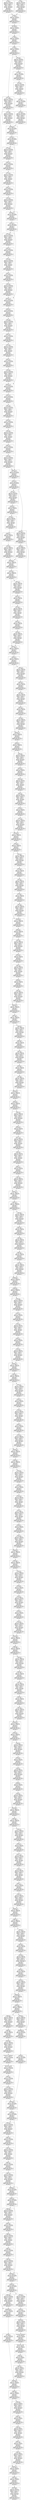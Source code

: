 digraph cnn_tree {
conv0_1 [shape=box, label="conv0_1\n id: 0  type: 0\n input size: 3*512*1024\n output size: 13*256*512\n kernel_h: 3 kernel_w: 3\n stride_h: 2 stride_w: 2\n pad_h: 1 pad_w: 1\n pad_up: 1 pad_down 0\n pad_left: 1 pad_right 0\n report_flag: 0\n bond_type: 1\n data_bit_mode: 1\n aligned_input_data_size: 0\n aligned_output_data_size: 0\n data_delta: 0"];
conv0_1 -> concat0_1;
pool0_1 [shape=box, label="pool0_1\n id: 1  type: 3\n input size: 3*512*1024\n output size: 3*256*512\n kernel_h: 2 kernel_w: 2\n stride_h: 2 stride_w: 2\n pad_h: 0 pad_w: 0\n pad_up: 0 pad_down 0\n pad_left: 0 pad_right 0\n report_flag: 0\n bond_type: 1\n data_bit_mode: 1\n aligned_input_data_size: 0\n aligned_output_data_size: 0\n data_delta: 0"];
pool0_1 -> concat0_1;
concat0_1 [shape=box, label="concat0_1\n id: 2  type: 37\n input size: 16*256*512\n output size: 16*256*512\n report_flag: 0\n bond_type: 1\n data_bit_mode: 2\n aligned_input_data_size: 0\n aligned_output_data_size: 0\n data_delta: 0"];
concat0_1 -> batchnorm0_1;
batchnorm0_1 [shape=box, label="batchnorm0_1\n id: 3  type: 24\n input size: 16*256*512\n output size: 16*256*512\n report_flag: 0\n bond_type: 1\n data_bit_mode: 2\n aligned_input_data_size: 0\n aligned_output_data_size: 0\n data_delta: 0"];
batchnorm0_1 -> scale0_1;
scale0_1 [shape=box, label="scale0_1\n id: 4  type: 25\n input size: 16*256*512\n output size: 16*256*512\n report_flag: 0\n bond_type: 1\n data_bit_mode: 2\n aligned_input_data_size: 0\n aligned_output_data_size: 0\n data_delta: 0"];
scale0_1 -> prelu0_1;
prelu0_1 [shape=box, label="prelu0_1\n id: 5  type: 11\n input size: 16*256*512\n output size: 16*256*512\n report_flag: 0\n bond_type: 1\n data_bit_mode: 2\n aligned_input_data_size: 0\n aligned_output_data_size: 0\n data_delta: 0"];
prelu0_1 -> pool1_0_4;
prelu0_1 -> conv1_0_0;
conv1_0_0 [shape=box, label="conv1_0_0\n id: 6  type: 0\n input size: 16*256*512\n output size: 16*128*256\n kernel_h: 2 kernel_w: 2\n stride_h: 2 stride_w: 2\n pad_h: 0 pad_w: 0\n pad_up: 0 pad_down 0\n pad_left: 0 pad_right 0\n report_flag: 0\n bond_type: 1\n data_bit_mode: 1\n aligned_input_data_size: 0\n aligned_output_data_size: 0\n data_delta: 0"];
conv1_0_0 -> prelu1_0_0;
prelu1_0_0 [shape=box, label="prelu1_0_0\n id: 7  type: 11\n input size: 16*128*256\n output size: 16*128*256\n report_flag: 0\n bond_type: 1\n data_bit_mode: 2\n aligned_input_data_size: 0\n aligned_output_data_size: 0\n data_delta: 0"];
prelu1_0_0 -> conv1_0_1;
conv1_0_1 [shape=box, label="conv1_0_1\n id: 8  type: 0\n input size: 16*128*256\n output size: 16*128*256\n kernel_h: 3 kernel_w: 3\n stride_h: 1 stride_w: 1\n pad_h: 1 pad_w: 1\n pad_up: 1 pad_down 1\n pad_left: 1 pad_right 1\n report_flag: 0\n bond_type: 1\n data_bit_mode: 1\n aligned_input_data_size: 0\n aligned_output_data_size: 0\n data_delta: 0"];
conv1_0_1 -> prelu1_0_1;
prelu1_0_1 [shape=box, label="prelu1_0_1\n id: 9  type: 11\n input size: 16*128*256\n output size: 16*128*256\n report_flag: 0\n bond_type: 1\n data_bit_mode: 2\n aligned_input_data_size: 0\n aligned_output_data_size: 0\n data_delta: 0"];
prelu1_0_1 -> conv1_0_2;
conv1_0_2 [shape=box, label="conv1_0_2\n id: 10  type: 0\n input size: 16*128*256\n output size: 64*128*256\n kernel_h: 1 kernel_w: 1\n stride_h: 1 stride_w: 1\n pad_h: 0 pad_w: 0\n pad_up: 0 pad_down 0\n pad_left: 0 pad_right 0\n report_flag: 0\n bond_type: 1\n data_bit_mode: 1\n aligned_input_data_size: 0\n aligned_output_data_size: 0\n data_delta: 0"];
conv1_0_2 -> eltwise1_0_4;
pool1_0_4 [shape=box, label="pool1_0_4\n id: 11  type: 3\n input size: 16*256*512\n output size: 16*128*256\n kernel_h: 2 kernel_w: 2\n stride_h: 2 stride_w: 2\n pad_h: 0 pad_w: 0\n pad_up: 0 pad_down 0\n pad_left: 0 pad_right 0\n report_flag: 0\n bond_type: 1\n data_bit_mode: 1\n aligned_input_data_size: 0\n aligned_output_data_size: 0\n data_delta: 0"];
pool1_0_4 -> conv1_0_4;
pool1_0_4 -> upsample5_0_4;
conv1_0_4 [shape=box, label="conv1_0_4\n id: 12  type: 0\n input size: 16*128*256\n output size: 64*128*256\n kernel_h: 1 kernel_w: 1\n stride_h: 1 stride_w: 1\n pad_h: 0 pad_w: 0\n pad_up: 0 pad_down 0\n pad_left: 0 pad_right 0\n report_flag: 0\n bond_type: 1\n data_bit_mode: 1\n aligned_input_data_size: 0\n aligned_output_data_size: 0\n data_delta: 0"];
conv1_0_4 -> eltwise1_0_4;
eltwise1_0_4 [shape=box, label="eltwise1_0_4\n id: 13  type: 27\n input size: 64*128*256\n output size: 64*128*256\n report_flag: 0\n bond_type: 1\n data_bit_mode: 1\n aligned_input_data_size: 0\n aligned_output_data_size: 0\n data_delta: 0"];
eltwise1_0_4 -> prelu1_0_4;
prelu1_0_4 [shape=box, label="prelu1_0_4\n id: 14  type: 11\n input size: 64*128*256\n output size: 64*128*256\n report_flag: 0\n bond_type: 1\n data_bit_mode: 2\n aligned_input_data_size: 0\n aligned_output_data_size: 0\n data_delta: 0"];
prelu1_0_4 -> eltwise1_1_4;
prelu1_0_4 -> conv1_1_0;
conv1_1_0 [shape=box, label="conv1_1_0\n id: 15  type: 0\n input size: 64*128*256\n output size: 16*128*256\n kernel_h: 1 kernel_w: 1\n stride_h: 1 stride_w: 1\n pad_h: 0 pad_w: 0\n pad_up: 0 pad_down 0\n pad_left: 0 pad_right 0\n report_flag: 0\n bond_type: 1\n data_bit_mode: 1\n aligned_input_data_size: 0\n aligned_output_data_size: 0\n data_delta: 0"];
conv1_1_0 -> prelu1_1_0;
prelu1_1_0 [shape=box, label="prelu1_1_0\n id: 16  type: 11\n input size: 16*128*256\n output size: 16*128*256\n report_flag: 0\n bond_type: 1\n data_bit_mode: 2\n aligned_input_data_size: 0\n aligned_output_data_size: 0\n data_delta: 0"];
prelu1_1_0 -> conv1_1_1;
conv1_1_1 [shape=box, label="conv1_1_1\n id: 17  type: 0\n input size: 16*128*256\n output size: 16*128*256\n kernel_h: 3 kernel_w: 3\n stride_h: 1 stride_w: 1\n pad_h: 1 pad_w: 1\n pad_up: 1 pad_down 1\n pad_left: 1 pad_right 1\n report_flag: 0\n bond_type: 1\n data_bit_mode: 1\n aligned_input_data_size: 0\n aligned_output_data_size: 0\n data_delta: 0"];
conv1_1_1 -> prelu1_1_1;
prelu1_1_1 [shape=box, label="prelu1_1_1\n id: 18  type: 11\n input size: 16*128*256\n output size: 16*128*256\n report_flag: 0\n bond_type: 1\n data_bit_mode: 2\n aligned_input_data_size: 0\n aligned_output_data_size: 0\n data_delta: 0"];
prelu1_1_1 -> conv1_1_2;
conv1_1_2 [shape=box, label="conv1_1_2\n id: 19  type: 0\n input size: 16*128*256\n output size: 64*128*256\n kernel_h: 1 kernel_w: 1\n stride_h: 1 stride_w: 1\n pad_h: 0 pad_w: 0\n pad_up: 0 pad_down 0\n pad_left: 0 pad_right 0\n report_flag: 0\n bond_type: 1\n data_bit_mode: 1\n aligned_input_data_size: 0\n aligned_output_data_size: 0\n data_delta: 0"];
conv1_1_2 -> eltwise1_1_4;
eltwise1_1_4 [shape=box, label="eltwise1_1_4\n id: 20  type: 27\n input size: 64*128*256\n output size: 64*128*256\n report_flag: 0\n bond_type: 1\n data_bit_mode: 1\n aligned_input_data_size: 0\n aligned_output_data_size: 0\n data_delta: 0"];
eltwise1_1_4 -> prelu1_1_4;
prelu1_1_4 [shape=box, label="prelu1_1_4\n id: 21  type: 11\n input size: 64*128*256\n output size: 64*128*256\n report_flag: 0\n bond_type: 1\n data_bit_mode: 2\n aligned_input_data_size: 0\n aligned_output_data_size: 0\n data_delta: 0"];
prelu1_1_4 -> eltwise1_2_4;
prelu1_1_4 -> conv1_2_0;
conv1_2_0 [shape=box, label="conv1_2_0\n id: 22  type: 0\n input size: 64*128*256\n output size: 16*128*256\n kernel_h: 1 kernel_w: 1\n stride_h: 1 stride_w: 1\n pad_h: 0 pad_w: 0\n pad_up: 0 pad_down 0\n pad_left: 0 pad_right 0\n report_flag: 0\n bond_type: 1\n data_bit_mode: 1\n aligned_input_data_size: 0\n aligned_output_data_size: 0\n data_delta: 0"];
conv1_2_0 -> prelu1_2_0;
prelu1_2_0 [shape=box, label="prelu1_2_0\n id: 23  type: 11\n input size: 16*128*256\n output size: 16*128*256\n report_flag: 0\n bond_type: 1\n data_bit_mode: 2\n aligned_input_data_size: 0\n aligned_output_data_size: 0\n data_delta: 0"];
prelu1_2_0 -> conv1_2_1;
conv1_2_1 [shape=box, label="conv1_2_1\n id: 24  type: 0\n input size: 16*128*256\n output size: 16*128*256\n kernel_h: 3 kernel_w: 3\n stride_h: 1 stride_w: 1\n pad_h: 1 pad_w: 1\n pad_up: 1 pad_down 1\n pad_left: 1 pad_right 1\n report_flag: 0\n bond_type: 1\n data_bit_mode: 1\n aligned_input_data_size: 0\n aligned_output_data_size: 0\n data_delta: 0"];
conv1_2_1 -> prelu1_2_1;
prelu1_2_1 [shape=box, label="prelu1_2_1\n id: 25  type: 11\n input size: 16*128*256\n output size: 16*128*256\n report_flag: 0\n bond_type: 1\n data_bit_mode: 2\n aligned_input_data_size: 0\n aligned_output_data_size: 0\n data_delta: 0"];
prelu1_2_1 -> conv1_2_2;
conv1_2_2 [shape=box, label="conv1_2_2\n id: 26  type: 0\n input size: 16*128*256\n output size: 64*128*256\n kernel_h: 1 kernel_w: 1\n stride_h: 1 stride_w: 1\n pad_h: 0 pad_w: 0\n pad_up: 0 pad_down 0\n pad_left: 0 pad_right 0\n report_flag: 0\n bond_type: 1\n data_bit_mode: 1\n aligned_input_data_size: 0\n aligned_output_data_size: 0\n data_delta: 0"];
conv1_2_2 -> eltwise1_2_4;
eltwise1_2_4 [shape=box, label="eltwise1_2_4\n id: 27  type: 27\n input size: 64*128*256\n output size: 64*128*256\n report_flag: 0\n bond_type: 1\n data_bit_mode: 1\n aligned_input_data_size: 0\n aligned_output_data_size: 0\n data_delta: 0"];
eltwise1_2_4 -> prelu1_2_4;
prelu1_2_4 [shape=box, label="prelu1_2_4\n id: 28  type: 11\n input size: 64*128*256\n output size: 64*128*256\n report_flag: 0\n bond_type: 1\n data_bit_mode: 2\n aligned_input_data_size: 0\n aligned_output_data_size: 0\n data_delta: 0"];
prelu1_2_4 -> eltwise1_3_4;
prelu1_2_4 -> conv1_3_0;
conv1_3_0 [shape=box, label="conv1_3_0\n id: 29  type: 0\n input size: 64*128*256\n output size: 16*128*256\n kernel_h: 1 kernel_w: 1\n stride_h: 1 stride_w: 1\n pad_h: 0 pad_w: 0\n pad_up: 0 pad_down 0\n pad_left: 0 pad_right 0\n report_flag: 0\n bond_type: 1\n data_bit_mode: 1\n aligned_input_data_size: 0\n aligned_output_data_size: 0\n data_delta: 0"];
conv1_3_0 -> prelu1_3_0;
prelu1_3_0 [shape=box, label="prelu1_3_0\n id: 30  type: 11\n input size: 16*128*256\n output size: 16*128*256\n report_flag: 0\n bond_type: 1\n data_bit_mode: 2\n aligned_input_data_size: 0\n aligned_output_data_size: 0\n data_delta: 0"];
prelu1_3_0 -> conv1_3_1;
conv1_3_1 [shape=box, label="conv1_3_1\n id: 31  type: 0\n input size: 16*128*256\n output size: 16*128*256\n kernel_h: 3 kernel_w: 3\n stride_h: 1 stride_w: 1\n pad_h: 1 pad_w: 1\n pad_up: 1 pad_down 1\n pad_left: 1 pad_right 1\n report_flag: 0\n bond_type: 1\n data_bit_mode: 1\n aligned_input_data_size: 0\n aligned_output_data_size: 0\n data_delta: 0"];
conv1_3_1 -> prelu1_3_1;
prelu1_3_1 [shape=box, label="prelu1_3_1\n id: 32  type: 11\n input size: 16*128*256\n output size: 16*128*256\n report_flag: 0\n bond_type: 1\n data_bit_mode: 2\n aligned_input_data_size: 0\n aligned_output_data_size: 0\n data_delta: 0"];
prelu1_3_1 -> conv1_3_2;
conv1_3_2 [shape=box, label="conv1_3_2\n id: 33  type: 0\n input size: 16*128*256\n output size: 64*128*256\n kernel_h: 1 kernel_w: 1\n stride_h: 1 stride_w: 1\n pad_h: 0 pad_w: 0\n pad_up: 0 pad_down 0\n pad_left: 0 pad_right 0\n report_flag: 0\n bond_type: 1\n data_bit_mode: 1\n aligned_input_data_size: 0\n aligned_output_data_size: 0\n data_delta: 0"];
conv1_3_2 -> eltwise1_3_4;
eltwise1_3_4 [shape=box, label="eltwise1_3_4\n id: 34  type: 27\n input size: 64*128*256\n output size: 64*128*256\n report_flag: 0\n bond_type: 1\n data_bit_mode: 1\n aligned_input_data_size: 0\n aligned_output_data_size: 0\n data_delta: 0"];
eltwise1_3_4 -> prelu1_3_4;
prelu1_3_4 [shape=box, label="prelu1_3_4\n id: 35  type: 11\n input size: 64*128*256\n output size: 64*128*256\n report_flag: 0\n bond_type: 1\n data_bit_mode: 2\n aligned_input_data_size: 0\n aligned_output_data_size: 0\n data_delta: 0"];
prelu1_3_4 -> eltwise1_4_4;
prelu1_3_4 -> conv1_4_0;
conv1_4_0 [shape=box, label="conv1_4_0\n id: 36  type: 0\n input size: 64*128*256\n output size: 16*128*256\n kernel_h: 1 kernel_w: 1\n stride_h: 1 stride_w: 1\n pad_h: 0 pad_w: 0\n pad_up: 0 pad_down 0\n pad_left: 0 pad_right 0\n report_flag: 0\n bond_type: 1\n data_bit_mode: 1\n aligned_input_data_size: 0\n aligned_output_data_size: 0\n data_delta: 0"];
conv1_4_0 -> prelu1_4_0;
prelu1_4_0 [shape=box, label="prelu1_4_0\n id: 37  type: 11\n input size: 16*128*256\n output size: 16*128*256\n report_flag: 0\n bond_type: 1\n data_bit_mode: 2\n aligned_input_data_size: 0\n aligned_output_data_size: 0\n data_delta: 0"];
prelu1_4_0 -> conv1_4_1;
conv1_4_1 [shape=box, label="conv1_4_1\n id: 38  type: 0\n input size: 16*128*256\n output size: 16*128*256\n kernel_h: 3 kernel_w: 3\n stride_h: 1 stride_w: 1\n pad_h: 1 pad_w: 1\n pad_up: 1 pad_down 1\n pad_left: 1 pad_right 1\n report_flag: 0\n bond_type: 1\n data_bit_mode: 1\n aligned_input_data_size: 0\n aligned_output_data_size: 0\n data_delta: 0"];
conv1_4_1 -> prelu1_4_1;
prelu1_4_1 [shape=box, label="prelu1_4_1\n id: 39  type: 11\n input size: 16*128*256\n output size: 16*128*256\n report_flag: 0\n bond_type: 1\n data_bit_mode: 2\n aligned_input_data_size: 0\n aligned_output_data_size: 0\n data_delta: 0"];
prelu1_4_1 -> conv1_4_2;
conv1_4_2 [shape=box, label="conv1_4_2\n id: 40  type: 0\n input size: 16*128*256\n output size: 64*128*256\n kernel_h: 1 kernel_w: 1\n stride_h: 1 stride_w: 1\n pad_h: 0 pad_w: 0\n pad_up: 0 pad_down 0\n pad_left: 0 pad_right 0\n report_flag: 0\n bond_type: 1\n data_bit_mode: 1\n aligned_input_data_size: 0\n aligned_output_data_size: 0\n data_delta: 0"];
conv1_4_2 -> eltwise1_4_4;
eltwise1_4_4 [shape=box, label="eltwise1_4_4\n id: 41  type: 27\n input size: 64*128*256\n output size: 64*128*256\n report_flag: 0\n bond_type: 1\n data_bit_mode: 1\n aligned_input_data_size: 0\n aligned_output_data_size: 0\n data_delta: 0"];
eltwise1_4_4 -> prelu1_4_4;
prelu1_4_4 [shape=box, label="prelu1_4_4\n id: 42  type: 11\n input size: 64*128*256\n output size: 64*128*256\n report_flag: 0\n bond_type: 1\n data_bit_mode: 2\n aligned_input_data_size: 0\n aligned_output_data_size: 0\n data_delta: 0"];
prelu1_4_4 -> pool2_0_4;
prelu1_4_4 -> conv2_0_0;
conv2_0_0 [shape=box, label="conv2_0_0\n id: 43  type: 0\n input size: 64*128*256\n output size: 32*64*128\n kernel_h: 2 kernel_w: 2\n stride_h: 2 stride_w: 2\n pad_h: 0 pad_w: 0\n pad_up: 0 pad_down 0\n pad_left: 0 pad_right 0\n report_flag: 0\n bond_type: 1\n data_bit_mode: 1\n aligned_input_data_size: 0\n aligned_output_data_size: 0\n data_delta: 0"];
conv2_0_0 -> prelu2_0_0;
prelu2_0_0 [shape=box, label="prelu2_0_0\n id: 44  type: 11\n input size: 32*64*128\n output size: 32*64*128\n report_flag: 0\n bond_type: 1\n data_bit_mode: 2\n aligned_input_data_size: 0\n aligned_output_data_size: 0\n data_delta: 0"];
prelu2_0_0 -> conv2_0_1;
conv2_0_1 [shape=box, label="conv2_0_1\n id: 45  type: 0\n input size: 32*64*128\n output size: 32*64*128\n kernel_h: 3 kernel_w: 3\n stride_h: 1 stride_w: 1\n pad_h: 1 pad_w: 1\n pad_up: 1 pad_down 1\n pad_left: 1 pad_right 1\n report_flag: 0\n bond_type: 1\n data_bit_mode: 1\n aligned_input_data_size: 0\n aligned_output_data_size: 0\n data_delta: 0"];
conv2_0_1 -> prelu2_0_1;
prelu2_0_1 [shape=box, label="prelu2_0_1\n id: 46  type: 11\n input size: 32*64*128\n output size: 32*64*128\n report_flag: 0\n bond_type: 1\n data_bit_mode: 2\n aligned_input_data_size: 0\n aligned_output_data_size: 0\n data_delta: 0"];
prelu2_0_1 -> conv2_0_2;
conv2_0_2 [shape=box, label="conv2_0_2\n id: 47  type: 0\n input size: 32*64*128\n output size: 128*64*128\n kernel_h: 1 kernel_w: 1\n stride_h: 1 stride_w: 1\n pad_h: 0 pad_w: 0\n pad_up: 0 pad_down 0\n pad_left: 0 pad_right 0\n report_flag: 0\n bond_type: 1\n data_bit_mode: 1\n aligned_input_data_size: 0\n aligned_output_data_size: 0\n data_delta: 0"];
conv2_0_2 -> eltwise2_0_4;
pool2_0_4 [shape=box, label="pool2_0_4\n id: 48  type: 3\n input size: 64*128*256\n output size: 64*64*128\n kernel_h: 2 kernel_w: 2\n stride_h: 2 stride_w: 2\n pad_h: 0 pad_w: 0\n pad_up: 0 pad_down 0\n pad_left: 0 pad_right 0\n report_flag: 0\n bond_type: 1\n data_bit_mode: 1\n aligned_input_data_size: 0\n aligned_output_data_size: 0\n data_delta: 0"];
pool2_0_4 -> conv2_0_4;
pool2_0_4 -> upsample4_0_4;
conv2_0_4 [shape=box, label="conv2_0_4\n id: 49  type: 0\n input size: 64*64*128\n output size: 128*64*128\n kernel_h: 1 kernel_w: 1\n stride_h: 1 stride_w: 1\n pad_h: 0 pad_w: 0\n pad_up: 0 pad_down 0\n pad_left: 0 pad_right 0\n report_flag: 0\n bond_type: 1\n data_bit_mode: 1\n aligned_input_data_size: 0\n aligned_output_data_size: 0\n data_delta: 0"];
conv2_0_4 -> eltwise2_0_4;
eltwise2_0_4 [shape=box, label="eltwise2_0_4\n id: 50  type: 27\n input size: 128*64*128\n output size: 128*64*128\n report_flag: 0\n bond_type: 1\n data_bit_mode: 1\n aligned_input_data_size: 0\n aligned_output_data_size: 0\n data_delta: 0"];
eltwise2_0_4 -> prelu2_0_4;
prelu2_0_4 [shape=box, label="prelu2_0_4\n id: 51  type: 11\n input size: 128*64*128\n output size: 128*64*128\n report_flag: 0\n bond_type: 1\n data_bit_mode: 2\n aligned_input_data_size: 0\n aligned_output_data_size: 0\n data_delta: 0"];
prelu2_0_4 -> eltwise2_1_4;
prelu2_0_4 -> conv2_1_0;
conv2_1_0 [shape=box, label="conv2_1_0\n id: 52  type: 0\n input size: 128*64*128\n output size: 32*64*128\n kernel_h: 1 kernel_w: 1\n stride_h: 1 stride_w: 1\n pad_h: 0 pad_w: 0\n pad_up: 0 pad_down 0\n pad_left: 0 pad_right 0\n report_flag: 0\n bond_type: 1\n data_bit_mode: 1\n aligned_input_data_size: 0\n aligned_output_data_size: 0\n data_delta: 0"];
conv2_1_0 -> prelu2_1_0;
prelu2_1_0 [shape=box, label="prelu2_1_0\n id: 53  type: 11\n input size: 32*64*128\n output size: 32*64*128\n report_flag: 0\n bond_type: 1\n data_bit_mode: 2\n aligned_input_data_size: 0\n aligned_output_data_size: 0\n data_delta: 0"];
prelu2_1_0 -> conv2_1_1;
conv2_1_1 [shape=box, label="conv2_1_1\n id: 54  type: 0\n input size: 32*64*128\n output size: 32*64*128\n kernel_h: 3 kernel_w: 3\n stride_h: 1 stride_w: 1\n pad_h: 1 pad_w: 1\n pad_up: 1 pad_down 1\n pad_left: 1 pad_right 1\n report_flag: 0\n bond_type: 1\n data_bit_mode: 1\n aligned_input_data_size: 0\n aligned_output_data_size: 0\n data_delta: 0"];
conv2_1_1 -> prelu2_1_1;
prelu2_1_1 [shape=box, label="prelu2_1_1\n id: 55  type: 11\n input size: 32*64*128\n output size: 32*64*128\n report_flag: 0\n bond_type: 1\n data_bit_mode: 2\n aligned_input_data_size: 0\n aligned_output_data_size: 0\n data_delta: 0"];
prelu2_1_1 -> conv2_1_2;
conv2_1_2 [shape=box, label="conv2_1_2\n id: 56  type: 0\n input size: 32*64*128\n output size: 128*64*128\n kernel_h: 1 kernel_w: 1\n stride_h: 1 stride_w: 1\n pad_h: 0 pad_w: 0\n pad_up: 0 pad_down 0\n pad_left: 0 pad_right 0\n report_flag: 0\n bond_type: 1\n data_bit_mode: 1\n aligned_input_data_size: 0\n aligned_output_data_size: 0\n data_delta: 0"];
conv2_1_2 -> eltwise2_1_4;
eltwise2_1_4 [shape=box, label="eltwise2_1_4\n id: 57  type: 27\n input size: 128*64*128\n output size: 128*64*128\n report_flag: 0\n bond_type: 1\n data_bit_mode: 1\n aligned_input_data_size: 0\n aligned_output_data_size: 0\n data_delta: 0"];
eltwise2_1_4 -> prelu2_1_4;
prelu2_1_4 [shape=box, label="prelu2_1_4\n id: 58  type: 11\n input size: 128*64*128\n output size: 128*64*128\n report_flag: 0\n bond_type: 1\n data_bit_mode: 2\n aligned_input_data_size: 0\n aligned_output_data_size: 0\n data_delta: 0"];
prelu2_1_4 -> eltwise2_2_4;
prelu2_1_4 -> conv2_2_0;
conv2_2_0 [shape=box, label="conv2_2_0\n id: 59  type: 0\n input size: 128*64*128\n output size: 32*64*128\n kernel_h: 1 kernel_w: 1\n stride_h: 1 stride_w: 1\n pad_h: 0 pad_w: 0\n pad_up: 0 pad_down 0\n pad_left: 0 pad_right 0\n report_flag: 0\n bond_type: 1\n data_bit_mode: 1\n aligned_input_data_size: 0\n aligned_output_data_size: 0\n data_delta: 0"];
conv2_2_0 -> prelu2_2_0;
prelu2_2_0 [shape=box, label="prelu2_2_0\n id: 60  type: 11\n input size: 32*64*128\n output size: 32*64*128\n report_flag: 0\n bond_type: 1\n data_bit_mode: 2\n aligned_input_data_size: 0\n aligned_output_data_size: 0\n data_delta: 0"];
prelu2_2_0 -> conv2_2_1;
conv2_2_1 [shape=box, label="conv2_2_1\n id: 61  type: 0\n input size: 32*64*128\n output size: 32*64*128\n kernel_h: 3 kernel_w: 3\n stride_h: 1 stride_w: 1\n pad_h: 2 pad_w: 2\n pad_up: 2 pad_down 2\n pad_left: 2 pad_right 2\n report_flag: 0\n bond_type: 1\n data_bit_mode: 1\n aligned_input_data_size: 0\n aligned_output_data_size: 0\n data_delta: 0"];
conv2_2_1 -> prelu2_2_1;
prelu2_2_1 [shape=box, label="prelu2_2_1\n id: 62  type: 11\n input size: 32*64*128\n output size: 32*64*128\n report_flag: 0\n bond_type: 1\n data_bit_mode: 2\n aligned_input_data_size: 0\n aligned_output_data_size: 0\n data_delta: 0"];
prelu2_2_1 -> conv2_2_2;
conv2_2_2 [shape=box, label="conv2_2_2\n id: 63  type: 0\n input size: 32*64*128\n output size: 128*64*128\n kernel_h: 1 kernel_w: 1\n stride_h: 1 stride_w: 1\n pad_h: 0 pad_w: 0\n pad_up: 0 pad_down 0\n pad_left: 0 pad_right 0\n report_flag: 0\n bond_type: 1\n data_bit_mode: 1\n aligned_input_data_size: 0\n aligned_output_data_size: 0\n data_delta: 0"];
conv2_2_2 -> eltwise2_2_4;
eltwise2_2_4 [shape=box, label="eltwise2_2_4\n id: 64  type: 27\n input size: 128*64*128\n output size: 128*64*128\n report_flag: 0\n bond_type: 1\n data_bit_mode: 1\n aligned_input_data_size: 0\n aligned_output_data_size: 0\n data_delta: 0"];
eltwise2_2_4 -> prelu2_2_4;
prelu2_2_4 [shape=box, label="prelu2_2_4\n id: 65  type: 11\n input size: 128*64*128\n output size: 128*64*128\n report_flag: 0\n bond_type: 1\n data_bit_mode: 2\n aligned_input_data_size: 0\n aligned_output_data_size: 0\n data_delta: 0"];
prelu2_2_4 -> eltwise2_3_4;
prelu2_2_4 -> conv2_3_0;
conv2_3_0 [shape=box, label="conv2_3_0\n id: 66  type: 0\n input size: 128*64*128\n output size: 32*64*128\n kernel_h: 1 kernel_w: 1\n stride_h: 1 stride_w: 1\n pad_h: 0 pad_w: 0\n pad_up: 0 pad_down 0\n pad_left: 0 pad_right 0\n report_flag: 0\n bond_type: 1\n data_bit_mode: 1\n aligned_input_data_size: 0\n aligned_output_data_size: 0\n data_delta: 0"];
conv2_3_0 -> prelu2_3_0;
prelu2_3_0 [shape=box, label="prelu2_3_0\n id: 67  type: 11\n input size: 32*64*128\n output size: 32*64*128\n report_flag: 0\n bond_type: 1\n data_bit_mode: 2\n aligned_input_data_size: 0\n aligned_output_data_size: 0\n data_delta: 0"];
prelu2_3_0 -> conv2_3_1_a;
conv2_3_1_a [shape=box, label="conv2_3_1_a\n id: 68  type: 0\n input size: 32*64*128\n output size: 32*62*130\n kernel_h: 5 kernel_w: 1\n stride_h: 1 stride_w: 1\n pad_h: 1 pad_w: 1\n pad_up: 1 pad_down 1\n pad_left: 1 pad_right 1\n report_flag: 0\n bond_type: 1\n data_bit_mode: 1\n aligned_input_data_size: 0\n aligned_output_data_size: 0\n data_delta: 0"];
conv2_3_1_a -> conv2_3_1;
conv2_3_1 [shape=box, label="conv2_3_1\n id: 69  type: 0\n input size: 32*62*130\n output size: 32*64*128\n kernel_h: 1 kernel_w: 5\n stride_h: 1 stride_w: 1\n pad_h: 1 pad_w: 1\n pad_up: 1 pad_down 1\n pad_left: 1 pad_right 1\n report_flag: 0\n bond_type: 1\n data_bit_mode: 1\n aligned_input_data_size: 0\n aligned_output_data_size: 0\n data_delta: 0"];
conv2_3_1 -> prelu2_3_1;
prelu2_3_1 [shape=box, label="prelu2_3_1\n id: 70  type: 11\n input size: 32*64*128\n output size: 32*64*128\n report_flag: 0\n bond_type: 1\n data_bit_mode: 2\n aligned_input_data_size: 0\n aligned_output_data_size: 0\n data_delta: 0"];
prelu2_3_1 -> conv2_3_2;
conv2_3_2 [shape=box, label="conv2_3_2\n id: 71  type: 0\n input size: 32*64*128\n output size: 128*64*128\n kernel_h: 1 kernel_w: 1\n stride_h: 1 stride_w: 1\n pad_h: 0 pad_w: 0\n pad_up: 0 pad_down 0\n pad_left: 0 pad_right 0\n report_flag: 0\n bond_type: 1\n data_bit_mode: 1\n aligned_input_data_size: 0\n aligned_output_data_size: 0\n data_delta: 0"];
conv2_3_2 -> eltwise2_3_4;
eltwise2_3_4 [shape=box, label="eltwise2_3_4\n id: 72  type: 27\n input size: 128*64*128\n output size: 128*64*128\n report_flag: 0\n bond_type: 1\n data_bit_mode: 1\n aligned_input_data_size: 0\n aligned_output_data_size: 0\n data_delta: 0"];
eltwise2_3_4 -> prelu2_3_4;
prelu2_3_4 [shape=box, label="prelu2_3_4\n id: 73  type: 11\n input size: 128*64*128\n output size: 128*64*128\n report_flag: 0\n bond_type: 1\n data_bit_mode: 2\n aligned_input_data_size: 0\n aligned_output_data_size: 0\n data_delta: 0"];
prelu2_3_4 -> eltwise2_4_4;
prelu2_3_4 -> conv2_4_0;
conv2_4_0 [shape=box, label="conv2_4_0\n id: 74  type: 0\n input size: 128*64*128\n output size: 32*64*128\n kernel_h: 1 kernel_w: 1\n stride_h: 1 stride_w: 1\n pad_h: 0 pad_w: 0\n pad_up: 0 pad_down 0\n pad_left: 0 pad_right 0\n report_flag: 0\n bond_type: 1\n data_bit_mode: 1\n aligned_input_data_size: 0\n aligned_output_data_size: 0\n data_delta: 0"];
conv2_4_0 -> prelu2_4_0;
prelu2_4_0 [shape=box, label="prelu2_4_0\n id: 75  type: 11\n input size: 32*64*128\n output size: 32*64*128\n report_flag: 0\n bond_type: 1\n data_bit_mode: 2\n aligned_input_data_size: 0\n aligned_output_data_size: 0\n data_delta: 0"];
prelu2_4_0 -> conv2_4_1;
conv2_4_1 [shape=box, label="conv2_4_1\n id: 76  type: 0\n input size: 32*64*128\n output size: 32*64*128\n kernel_h: 3 kernel_w: 3\n stride_h: 1 stride_w: 1\n pad_h: 4 pad_w: 4\n pad_up: 4 pad_down 4\n pad_left: 4 pad_right 4\n report_flag: 0\n bond_type: 1\n data_bit_mode: 1\n aligned_input_data_size: 0\n aligned_output_data_size: 0\n data_delta: 0"];
conv2_4_1 -> prelu2_4_1;
prelu2_4_1 [shape=box, label="prelu2_4_1\n id: 77  type: 11\n input size: 32*64*128\n output size: 32*64*128\n report_flag: 0\n bond_type: 1\n data_bit_mode: 2\n aligned_input_data_size: 0\n aligned_output_data_size: 0\n data_delta: 0"];
prelu2_4_1 -> conv2_4_2;
conv2_4_2 [shape=box, label="conv2_4_2\n id: 78  type: 0\n input size: 32*64*128\n output size: 128*64*128\n kernel_h: 1 kernel_w: 1\n stride_h: 1 stride_w: 1\n pad_h: 0 pad_w: 0\n pad_up: 0 pad_down 0\n pad_left: 0 pad_right 0\n report_flag: 0\n bond_type: 1\n data_bit_mode: 1\n aligned_input_data_size: 0\n aligned_output_data_size: 0\n data_delta: 0"];
conv2_4_2 -> eltwise2_4_4;
eltwise2_4_4 [shape=box, label="eltwise2_4_4\n id: 79  type: 27\n input size: 128*64*128\n output size: 128*64*128\n report_flag: 0\n bond_type: 1\n data_bit_mode: 1\n aligned_input_data_size: 0\n aligned_output_data_size: 0\n data_delta: 0"];
eltwise2_4_4 -> prelu2_4_4;
prelu2_4_4 [shape=box, label="prelu2_4_4\n id: 80  type: 11\n input size: 128*64*128\n output size: 128*64*128\n report_flag: 0\n bond_type: 1\n data_bit_mode: 2\n aligned_input_data_size: 0\n aligned_output_data_size: 0\n data_delta: 0"];
prelu2_4_4 -> eltwise2_5_4;
prelu2_4_4 -> conv2_5_0;
conv2_5_0 [shape=box, label="conv2_5_0\n id: 81  type: 0\n input size: 128*64*128\n output size: 32*64*128\n kernel_h: 1 kernel_w: 1\n stride_h: 1 stride_w: 1\n pad_h: 0 pad_w: 0\n pad_up: 0 pad_down 0\n pad_left: 0 pad_right 0\n report_flag: 0\n bond_type: 1\n data_bit_mode: 1\n aligned_input_data_size: 0\n aligned_output_data_size: 0\n data_delta: 0"];
conv2_5_0 -> prelu2_5_0;
prelu2_5_0 [shape=box, label="prelu2_5_0\n id: 82  type: 11\n input size: 32*64*128\n output size: 32*64*128\n report_flag: 0\n bond_type: 1\n data_bit_mode: 2\n aligned_input_data_size: 0\n aligned_output_data_size: 0\n data_delta: 0"];
prelu2_5_0 -> conv2_5_1;
conv2_5_1 [shape=box, label="conv2_5_1\n id: 83  type: 0\n input size: 32*64*128\n output size: 32*64*128\n kernel_h: 3 kernel_w: 3\n stride_h: 1 stride_w: 1\n pad_h: 1 pad_w: 1\n pad_up: 1 pad_down 1\n pad_left: 1 pad_right 1\n report_flag: 0\n bond_type: 1\n data_bit_mode: 1\n aligned_input_data_size: 0\n aligned_output_data_size: 0\n data_delta: 0"];
conv2_5_1 -> prelu2_5_1;
prelu2_5_1 [shape=box, label="prelu2_5_1\n id: 84  type: 11\n input size: 32*64*128\n output size: 32*64*128\n report_flag: 0\n bond_type: 1\n data_bit_mode: 2\n aligned_input_data_size: 0\n aligned_output_data_size: 0\n data_delta: 0"];
prelu2_5_1 -> conv2_5_2;
conv2_5_2 [shape=box, label="conv2_5_2\n id: 85  type: 0\n input size: 32*64*128\n output size: 128*64*128\n kernel_h: 1 kernel_w: 1\n stride_h: 1 stride_w: 1\n pad_h: 0 pad_w: 0\n pad_up: 0 pad_down 0\n pad_left: 0 pad_right 0\n report_flag: 0\n bond_type: 1\n data_bit_mode: 1\n aligned_input_data_size: 0\n aligned_output_data_size: 0\n data_delta: 0"];
conv2_5_2 -> eltwise2_5_4;
eltwise2_5_4 [shape=box, label="eltwise2_5_4\n id: 86  type: 27\n input size: 128*64*128\n output size: 128*64*128\n report_flag: 0\n bond_type: 1\n data_bit_mode: 1\n aligned_input_data_size: 0\n aligned_output_data_size: 0\n data_delta: 0"];
eltwise2_5_4 -> prelu2_5_4;
prelu2_5_4 [shape=box, label="prelu2_5_4\n id: 87  type: 11\n input size: 128*64*128\n output size: 128*64*128\n report_flag: 0\n bond_type: 1\n data_bit_mode: 2\n aligned_input_data_size: 0\n aligned_output_data_size: 0\n data_delta: 0"];
prelu2_5_4 -> eltwise2_6_4;
prelu2_5_4 -> conv2_6_0;
conv2_6_0 [shape=box, label="conv2_6_0\n id: 88  type: 0\n input size: 128*64*128\n output size: 32*64*128\n kernel_h: 1 kernel_w: 1\n stride_h: 1 stride_w: 1\n pad_h: 0 pad_w: 0\n pad_up: 0 pad_down 0\n pad_left: 0 pad_right 0\n report_flag: 0\n bond_type: 1\n data_bit_mode: 1\n aligned_input_data_size: 0\n aligned_output_data_size: 0\n data_delta: 0"];
conv2_6_0 -> prelu2_6_0;
prelu2_6_0 [shape=box, label="prelu2_6_0\n id: 89  type: 11\n input size: 32*64*128\n output size: 32*64*128\n report_flag: 0\n bond_type: 1\n data_bit_mode: 2\n aligned_input_data_size: 0\n aligned_output_data_size: 0\n data_delta: 0"];
prelu2_6_0 -> conv2_6_1;
conv2_6_1 [shape=box, label="conv2_6_1\n id: 90  type: 0\n input size: 32*64*128\n output size: 32*64*128\n kernel_h: 3 kernel_w: 3\n stride_h: 1 stride_w: 1\n pad_h: 8 pad_w: 8\n pad_up: 8 pad_down 8\n pad_left: 8 pad_right 8\n report_flag: 0\n bond_type: 1\n data_bit_mode: 1\n aligned_input_data_size: 0\n aligned_output_data_size: 0\n data_delta: 0"];
conv2_6_1 -> prelu2_6_1;
prelu2_6_1 [shape=box, label="prelu2_6_1\n id: 91  type: 11\n input size: 32*64*128\n output size: 32*64*128\n report_flag: 0\n bond_type: 1\n data_bit_mode: 2\n aligned_input_data_size: 0\n aligned_output_data_size: 0\n data_delta: 0"];
prelu2_6_1 -> conv2_6_2;
conv2_6_2 [shape=box, label="conv2_6_2\n id: 92  type: 0\n input size: 32*64*128\n output size: 128*64*128\n kernel_h: 1 kernel_w: 1\n stride_h: 1 stride_w: 1\n pad_h: 0 pad_w: 0\n pad_up: 0 pad_down 0\n pad_left: 0 pad_right 0\n report_flag: 0\n bond_type: 1\n data_bit_mode: 1\n aligned_input_data_size: 0\n aligned_output_data_size: 0\n data_delta: 0"];
conv2_6_2 -> eltwise2_6_4;
eltwise2_6_4 [shape=box, label="eltwise2_6_4\n id: 93  type: 27\n input size: 128*64*128\n output size: 128*64*128\n report_flag: 0\n bond_type: 1\n data_bit_mode: 1\n aligned_input_data_size: 0\n aligned_output_data_size: 0\n data_delta: 0"];
eltwise2_6_4 -> prelu2_6_4;
prelu2_6_4 [shape=box, label="prelu2_6_4\n id: 94  type: 11\n input size: 128*64*128\n output size: 128*64*128\n report_flag: 0\n bond_type: 1\n data_bit_mode: 2\n aligned_input_data_size: 0\n aligned_output_data_size: 0\n data_delta: 0"];
prelu2_6_4 -> eltwise2_7_4;
prelu2_6_4 -> conv2_7_0;
conv2_7_0 [shape=box, label="conv2_7_0\n id: 95  type: 0\n input size: 128*64*128\n output size: 32*64*128\n kernel_h: 1 kernel_w: 1\n stride_h: 1 stride_w: 1\n pad_h: 0 pad_w: 0\n pad_up: 0 pad_down 0\n pad_left: 0 pad_right 0\n report_flag: 0\n bond_type: 1\n data_bit_mode: 1\n aligned_input_data_size: 0\n aligned_output_data_size: 0\n data_delta: 0"];
conv2_7_0 -> prelu2_7_0;
prelu2_7_0 [shape=box, label="prelu2_7_0\n id: 96  type: 11\n input size: 32*64*128\n output size: 32*64*128\n report_flag: 0\n bond_type: 1\n data_bit_mode: 2\n aligned_input_data_size: 0\n aligned_output_data_size: 0\n data_delta: 0"];
prelu2_7_0 -> conv2_7_1_a;
conv2_7_1_a [shape=box, label="conv2_7_1_a\n id: 97  type: 0\n input size: 32*64*128\n output size: 32*62*130\n kernel_h: 5 kernel_w: 1\n stride_h: 1 stride_w: 1\n pad_h: 1 pad_w: 1\n pad_up: 1 pad_down 1\n pad_left: 1 pad_right 1\n report_flag: 0\n bond_type: 1\n data_bit_mode: 1\n aligned_input_data_size: 0\n aligned_output_data_size: 0\n data_delta: 0"];
conv2_7_1_a -> conv2_7_1;
conv2_7_1 [shape=box, label="conv2_7_1\n id: 98  type: 0\n input size: 32*62*130\n output size: 32*64*128\n kernel_h: 1 kernel_w: 5\n stride_h: 1 stride_w: 1\n pad_h: 1 pad_w: 1\n pad_up: 1 pad_down 1\n pad_left: 1 pad_right 1\n report_flag: 0\n bond_type: 1\n data_bit_mode: 1\n aligned_input_data_size: 0\n aligned_output_data_size: 0\n data_delta: 0"];
conv2_7_1 -> prelu2_7_1;
prelu2_7_1 [shape=box, label="prelu2_7_1\n id: 99  type: 11\n input size: 32*64*128\n output size: 32*64*128\n report_flag: 0\n bond_type: 1\n data_bit_mode: 2\n aligned_input_data_size: 0\n aligned_output_data_size: 0\n data_delta: 0"];
prelu2_7_1 -> conv2_7_2;
conv2_7_2 [shape=box, label="conv2_7_2\n id: 100  type: 0\n input size: 32*64*128\n output size: 128*64*128\n kernel_h: 1 kernel_w: 1\n stride_h: 1 stride_w: 1\n pad_h: 0 pad_w: 0\n pad_up: 0 pad_down 0\n pad_left: 0 pad_right 0\n report_flag: 0\n bond_type: 1\n data_bit_mode: 1\n aligned_input_data_size: 0\n aligned_output_data_size: 0\n data_delta: 0"];
conv2_7_2 -> eltwise2_7_4;
eltwise2_7_4 [shape=box, label="eltwise2_7_4\n id: 101  type: 27\n input size: 128*64*128\n output size: 128*64*128\n report_flag: 0\n bond_type: 1\n data_bit_mode: 1\n aligned_input_data_size: 0\n aligned_output_data_size: 0\n data_delta: 0"];
eltwise2_7_4 -> prelu2_7_4;
prelu2_7_4 [shape=box, label="prelu2_7_4\n id: 102  type: 11\n input size: 128*64*128\n output size: 128*64*128\n report_flag: 0\n bond_type: 1\n data_bit_mode: 2\n aligned_input_data_size: 0\n aligned_output_data_size: 0\n data_delta: 0"];
prelu2_7_4 -> eltwise2_8_4;
prelu2_7_4 -> conv2_8_0;
conv2_8_0 [shape=box, label="conv2_8_0\n id: 103  type: 0\n input size: 128*64*128\n output size: 32*64*128\n kernel_h: 1 kernel_w: 1\n stride_h: 1 stride_w: 1\n pad_h: 0 pad_w: 0\n pad_up: 0 pad_down 0\n pad_left: 0 pad_right 0\n report_flag: 0\n bond_type: 1\n data_bit_mode: 1\n aligned_input_data_size: 0\n aligned_output_data_size: 0\n data_delta: 0"];
conv2_8_0 -> prelu2_8_0;
prelu2_8_0 [shape=box, label="prelu2_8_0\n id: 104  type: 11\n input size: 32*64*128\n output size: 32*64*128\n report_flag: 0\n bond_type: 1\n data_bit_mode: 2\n aligned_input_data_size: 0\n aligned_output_data_size: 0\n data_delta: 0"];
prelu2_8_0 -> conv2_8_1;
conv2_8_1 [shape=box, label="conv2_8_1\n id: 105  type: 0\n input size: 32*64*128\n output size: 32*64*128\n kernel_h: 3 kernel_w: 3\n stride_h: 1 stride_w: 1\n pad_h: 16 pad_w: 16\n pad_up: 16 pad_down 16\n pad_left: 16 pad_right 16\n report_flag: 0\n bond_type: 1\n data_bit_mode: 1\n aligned_input_data_size: 0\n aligned_output_data_size: 0\n data_delta: 0"];
conv2_8_1 -> prelu2_8_1;
prelu2_8_1 [shape=box, label="prelu2_8_1\n id: 106  type: 11\n input size: 32*64*128\n output size: 32*64*128\n report_flag: 0\n bond_type: 1\n data_bit_mode: 2\n aligned_input_data_size: 0\n aligned_output_data_size: 0\n data_delta: 0"];
prelu2_8_1 -> conv2_8_2;
conv2_8_2 [shape=box, label="conv2_8_2\n id: 107  type: 0\n input size: 32*64*128\n output size: 128*64*128\n kernel_h: 1 kernel_w: 1\n stride_h: 1 stride_w: 1\n pad_h: 0 pad_w: 0\n pad_up: 0 pad_down 0\n pad_left: 0 pad_right 0\n report_flag: 0\n bond_type: 1\n data_bit_mode: 1\n aligned_input_data_size: 0\n aligned_output_data_size: 0\n data_delta: 0"];
conv2_8_2 -> eltwise2_8_4;
eltwise2_8_4 [shape=box, label="eltwise2_8_4\n id: 108  type: 27\n input size: 128*64*128\n output size: 128*64*128\n report_flag: 0\n bond_type: 1\n data_bit_mode: 1\n aligned_input_data_size: 0\n aligned_output_data_size: 0\n data_delta: 0"];
eltwise2_8_4 -> prelu2_8_4;
prelu2_8_4 [shape=box, label="prelu2_8_4\n id: 109  type: 11\n input size: 128*64*128\n output size: 128*64*128\n report_flag: 0\n bond_type: 1\n data_bit_mode: 2\n aligned_input_data_size: 0\n aligned_output_data_size: 0\n data_delta: 0"];
prelu2_8_4 -> eltwise3_1_4;
prelu2_8_4 -> conv3_1_0;
conv3_1_0 [shape=box, label="conv3_1_0\n id: 110  type: 0\n input size: 128*64*128\n output size: 32*64*128\n kernel_h: 1 kernel_w: 1\n stride_h: 1 stride_w: 1\n pad_h: 0 pad_w: 0\n pad_up: 0 pad_down 0\n pad_left: 0 pad_right 0\n report_flag: 0\n bond_type: 1\n data_bit_mode: 1\n aligned_input_data_size: 0\n aligned_output_data_size: 0\n data_delta: 0"];
conv3_1_0 -> prelu3_1_0;
prelu3_1_0 [shape=box, label="prelu3_1_0\n id: 111  type: 11\n input size: 32*64*128\n output size: 32*64*128\n report_flag: 0\n bond_type: 1\n data_bit_mode: 2\n aligned_input_data_size: 0\n aligned_output_data_size: 0\n data_delta: 0"];
prelu3_1_0 -> conv3_1_1;
conv3_1_1 [shape=box, label="conv3_1_1\n id: 112  type: 0\n input size: 32*64*128\n output size: 32*64*128\n kernel_h: 3 kernel_w: 3\n stride_h: 1 stride_w: 1\n pad_h: 1 pad_w: 1\n pad_up: 1 pad_down 1\n pad_left: 1 pad_right 1\n report_flag: 0\n bond_type: 1\n data_bit_mode: 1\n aligned_input_data_size: 0\n aligned_output_data_size: 0\n data_delta: 0"];
conv3_1_1 -> prelu3_1_1;
prelu3_1_1 [shape=box, label="prelu3_1_1\n id: 113  type: 11\n input size: 32*64*128\n output size: 32*64*128\n report_flag: 0\n bond_type: 1\n data_bit_mode: 2\n aligned_input_data_size: 0\n aligned_output_data_size: 0\n data_delta: 0"];
prelu3_1_1 -> conv3_1_2;
conv3_1_2 [shape=box, label="conv3_1_2\n id: 114  type: 0\n input size: 32*64*128\n output size: 128*64*128\n kernel_h: 1 kernel_w: 1\n stride_h: 1 stride_w: 1\n pad_h: 0 pad_w: 0\n pad_up: 0 pad_down 0\n pad_left: 0 pad_right 0\n report_flag: 0\n bond_type: 1\n data_bit_mode: 1\n aligned_input_data_size: 0\n aligned_output_data_size: 0\n data_delta: 0"];
conv3_1_2 -> eltwise3_1_4;
eltwise3_1_4 [shape=box, label="eltwise3_1_4\n id: 115  type: 27\n input size: 128*64*128\n output size: 128*64*128\n report_flag: 0\n bond_type: 1\n data_bit_mode: 1\n aligned_input_data_size: 0\n aligned_output_data_size: 0\n data_delta: 0"];
eltwise3_1_4 -> prelu3_1_4;
prelu3_1_4 [shape=box, label="prelu3_1_4\n id: 116  type: 11\n input size: 128*64*128\n output size: 128*64*128\n report_flag: 0\n bond_type: 1\n data_bit_mode: 2\n aligned_input_data_size: 0\n aligned_output_data_size: 0\n data_delta: 0"];
prelu3_1_4 -> eltwise3_2_4;
prelu3_1_4 -> conv3_2_0;
conv3_2_0 [shape=box, label="conv3_2_0\n id: 117  type: 0\n input size: 128*64*128\n output size: 32*64*128\n kernel_h: 1 kernel_w: 1\n stride_h: 1 stride_w: 1\n pad_h: 0 pad_w: 0\n pad_up: 0 pad_down 0\n pad_left: 0 pad_right 0\n report_flag: 0\n bond_type: 1\n data_bit_mode: 1\n aligned_input_data_size: 0\n aligned_output_data_size: 0\n data_delta: 0"];
conv3_2_0 -> prelu3_2_0;
prelu3_2_0 [shape=box, label="prelu3_2_0\n id: 118  type: 11\n input size: 32*64*128\n output size: 32*64*128\n report_flag: 0\n bond_type: 1\n data_bit_mode: 2\n aligned_input_data_size: 0\n aligned_output_data_size: 0\n data_delta: 0"];
prelu3_2_0 -> conv3_2_1;
conv3_2_1 [shape=box, label="conv3_2_1\n id: 119  type: 0\n input size: 32*64*128\n output size: 32*64*128\n kernel_h: 3 kernel_w: 3\n stride_h: 1 stride_w: 1\n pad_h: 2 pad_w: 2\n pad_up: 2 pad_down 2\n pad_left: 2 pad_right 2\n report_flag: 0\n bond_type: 1\n data_bit_mode: 1\n aligned_input_data_size: 0\n aligned_output_data_size: 0\n data_delta: 0"];
conv3_2_1 -> prelu3_2_1;
prelu3_2_1 [shape=box, label="prelu3_2_1\n id: 120  type: 11\n input size: 32*64*128\n output size: 32*64*128\n report_flag: 0\n bond_type: 1\n data_bit_mode: 2\n aligned_input_data_size: 0\n aligned_output_data_size: 0\n data_delta: 0"];
prelu3_2_1 -> conv3_2_2;
conv3_2_2 [shape=box, label="conv3_2_2\n id: 121  type: 0\n input size: 32*64*128\n output size: 128*64*128\n kernel_h: 1 kernel_w: 1\n stride_h: 1 stride_w: 1\n pad_h: 0 pad_w: 0\n pad_up: 0 pad_down 0\n pad_left: 0 pad_right 0\n report_flag: 0\n bond_type: 1\n data_bit_mode: 1\n aligned_input_data_size: 0\n aligned_output_data_size: 0\n data_delta: 0"];
conv3_2_2 -> eltwise3_2_4;
eltwise3_2_4 [shape=box, label="eltwise3_2_4\n id: 122  type: 27\n input size: 128*64*128\n output size: 128*64*128\n report_flag: 0\n bond_type: 1\n data_bit_mode: 1\n aligned_input_data_size: 0\n aligned_output_data_size: 0\n data_delta: 0"];
eltwise3_2_4 -> prelu3_2_4;
prelu3_2_4 [shape=box, label="prelu3_2_4\n id: 123  type: 11\n input size: 128*64*128\n output size: 128*64*128\n report_flag: 0\n bond_type: 1\n data_bit_mode: 2\n aligned_input_data_size: 0\n aligned_output_data_size: 0\n data_delta: 0"];
prelu3_2_4 -> eltwise3_3_4;
prelu3_2_4 -> conv3_3_0;
conv3_3_0 [shape=box, label="conv3_3_0\n id: 124  type: 0\n input size: 128*64*128\n output size: 32*64*128\n kernel_h: 1 kernel_w: 1\n stride_h: 1 stride_w: 1\n pad_h: 0 pad_w: 0\n pad_up: 0 pad_down 0\n pad_left: 0 pad_right 0\n report_flag: 0\n bond_type: 1\n data_bit_mode: 1\n aligned_input_data_size: 0\n aligned_output_data_size: 0\n data_delta: 0"];
conv3_3_0 -> prelu3_3_0;
prelu3_3_0 [shape=box, label="prelu3_3_0\n id: 125  type: 11\n input size: 32*64*128\n output size: 32*64*128\n report_flag: 0\n bond_type: 1\n data_bit_mode: 2\n aligned_input_data_size: 0\n aligned_output_data_size: 0\n data_delta: 0"];
prelu3_3_0 -> conv3_3_1_a;
conv3_3_1_a [shape=box, label="conv3_3_1_a\n id: 126  type: 0\n input size: 32*64*128\n output size: 32*62*130\n kernel_h: 5 kernel_w: 1\n stride_h: 1 stride_w: 1\n pad_h: 1 pad_w: 1\n pad_up: 1 pad_down 1\n pad_left: 1 pad_right 1\n report_flag: 0\n bond_type: 1\n data_bit_mode: 1\n aligned_input_data_size: 0\n aligned_output_data_size: 0\n data_delta: 0"];
conv3_3_1_a -> conv3_3_1;
conv3_3_1 [shape=box, label="conv3_3_1\n id: 127  type: 0\n input size: 32*62*130\n output size: 32*64*128\n kernel_h: 1 kernel_w: 5\n stride_h: 1 stride_w: 1\n pad_h: 1 pad_w: 1\n pad_up: 1 pad_down 1\n pad_left: 1 pad_right 1\n report_flag: 0\n bond_type: 1\n data_bit_mode: 1\n aligned_input_data_size: 0\n aligned_output_data_size: 0\n data_delta: 0"];
conv3_3_1 -> prelu3_3_1;
prelu3_3_1 [shape=box, label="prelu3_3_1\n id: 128  type: 11\n input size: 32*64*128\n output size: 32*64*128\n report_flag: 0\n bond_type: 1\n data_bit_mode: 2\n aligned_input_data_size: 0\n aligned_output_data_size: 0\n data_delta: 0"];
prelu3_3_1 -> conv3_3_2;
conv3_3_2 [shape=box, label="conv3_3_2\n id: 129  type: 0\n input size: 32*64*128\n output size: 128*64*128\n kernel_h: 1 kernel_w: 1\n stride_h: 1 stride_w: 1\n pad_h: 0 pad_w: 0\n pad_up: 0 pad_down 0\n pad_left: 0 pad_right 0\n report_flag: 0\n bond_type: 1\n data_bit_mode: 1\n aligned_input_data_size: 0\n aligned_output_data_size: 0\n data_delta: 0"];
conv3_3_2 -> eltwise3_3_4;
eltwise3_3_4 [shape=box, label="eltwise3_3_4\n id: 130  type: 27\n input size: 128*64*128\n output size: 128*64*128\n report_flag: 0\n bond_type: 1\n data_bit_mode: 1\n aligned_input_data_size: 0\n aligned_output_data_size: 0\n data_delta: 0"];
eltwise3_3_4 -> prelu3_3_4;
prelu3_3_4 [shape=box, label="prelu3_3_4\n id: 131  type: 11\n input size: 128*64*128\n output size: 128*64*128\n report_flag: 0\n bond_type: 1\n data_bit_mode: 2\n aligned_input_data_size: 0\n aligned_output_data_size: 0\n data_delta: 0"];
prelu3_3_4 -> eltwise3_4_4;
prelu3_3_4 -> conv3_4_0;
conv3_4_0 [shape=box, label="conv3_4_0\n id: 132  type: 0\n input size: 128*64*128\n output size: 32*64*128\n kernel_h: 1 kernel_w: 1\n stride_h: 1 stride_w: 1\n pad_h: 0 pad_w: 0\n pad_up: 0 pad_down 0\n pad_left: 0 pad_right 0\n report_flag: 0\n bond_type: 1\n data_bit_mode: 1\n aligned_input_data_size: 0\n aligned_output_data_size: 0\n data_delta: 0"];
conv3_4_0 -> prelu3_4_0;
prelu3_4_0 [shape=box, label="prelu3_4_0\n id: 133  type: 11\n input size: 32*64*128\n output size: 32*64*128\n report_flag: 0\n bond_type: 1\n data_bit_mode: 2\n aligned_input_data_size: 0\n aligned_output_data_size: 0\n data_delta: 0"];
prelu3_4_0 -> conv3_4_1;
conv3_4_1 [shape=box, label="conv3_4_1\n id: 134  type: 0\n input size: 32*64*128\n output size: 32*64*128\n kernel_h: 3 kernel_w: 3\n stride_h: 1 stride_w: 1\n pad_h: 4 pad_w: 4\n pad_up: 4 pad_down 4\n pad_left: 4 pad_right 4\n report_flag: 0\n bond_type: 1\n data_bit_mode: 1\n aligned_input_data_size: 0\n aligned_output_data_size: 0\n data_delta: 0"];
conv3_4_1 -> prelu3_4_1;
prelu3_4_1 [shape=box, label="prelu3_4_1\n id: 135  type: 11\n input size: 32*64*128\n output size: 32*64*128\n report_flag: 0\n bond_type: 1\n data_bit_mode: 2\n aligned_input_data_size: 0\n aligned_output_data_size: 0\n data_delta: 0"];
prelu3_4_1 -> conv3_4_2;
conv3_4_2 [shape=box, label="conv3_4_2\n id: 136  type: 0\n input size: 32*64*128\n output size: 128*64*128\n kernel_h: 1 kernel_w: 1\n stride_h: 1 stride_w: 1\n pad_h: 0 pad_w: 0\n pad_up: 0 pad_down 0\n pad_left: 0 pad_right 0\n report_flag: 0\n bond_type: 1\n data_bit_mode: 1\n aligned_input_data_size: 0\n aligned_output_data_size: 0\n data_delta: 0"];
conv3_4_2 -> eltwise3_4_4;
eltwise3_4_4 [shape=box, label="eltwise3_4_4\n id: 137  type: 27\n input size: 128*64*128\n output size: 128*64*128\n report_flag: 0\n bond_type: 1\n data_bit_mode: 1\n aligned_input_data_size: 0\n aligned_output_data_size: 0\n data_delta: 0"];
eltwise3_4_4 -> prelu3_4_4;
prelu3_4_4 [shape=box, label="prelu3_4_4\n id: 138  type: 11\n input size: 128*64*128\n output size: 128*64*128\n report_flag: 0\n bond_type: 1\n data_bit_mode: 2\n aligned_input_data_size: 0\n aligned_output_data_size: 0\n data_delta: 0"];
prelu3_4_4 -> eltwise3_5_4;
prelu3_4_4 -> conv3_5_0;
conv3_5_0 [shape=box, label="conv3_5_0\n id: 139  type: 0\n input size: 128*64*128\n output size: 32*64*128\n kernel_h: 1 kernel_w: 1\n stride_h: 1 stride_w: 1\n pad_h: 0 pad_w: 0\n pad_up: 0 pad_down 0\n pad_left: 0 pad_right 0\n report_flag: 0\n bond_type: 1\n data_bit_mode: 1\n aligned_input_data_size: 0\n aligned_output_data_size: 0\n data_delta: 0"];
conv3_5_0 -> prelu3_5_0;
prelu3_5_0 [shape=box, label="prelu3_5_0\n id: 140  type: 11\n input size: 32*64*128\n output size: 32*64*128\n report_flag: 0\n bond_type: 1\n data_bit_mode: 2\n aligned_input_data_size: 0\n aligned_output_data_size: 0\n data_delta: 0"];
prelu3_5_0 -> conv3_5_1;
conv3_5_1 [shape=box, label="conv3_5_1\n id: 141  type: 0\n input size: 32*64*128\n output size: 32*64*128\n kernel_h: 3 kernel_w: 3\n stride_h: 1 stride_w: 1\n pad_h: 1 pad_w: 1\n pad_up: 1 pad_down 1\n pad_left: 1 pad_right 1\n report_flag: 0\n bond_type: 1\n data_bit_mode: 1\n aligned_input_data_size: 0\n aligned_output_data_size: 0\n data_delta: 0"];
conv3_5_1 -> prelu3_5_1;
prelu3_5_1 [shape=box, label="prelu3_5_1\n id: 142  type: 11\n input size: 32*64*128\n output size: 32*64*128\n report_flag: 0\n bond_type: 1\n data_bit_mode: 2\n aligned_input_data_size: 0\n aligned_output_data_size: 0\n data_delta: 0"];
prelu3_5_1 -> conv3_5_2;
conv3_5_2 [shape=box, label="conv3_5_2\n id: 143  type: 0\n input size: 32*64*128\n output size: 128*64*128\n kernel_h: 1 kernel_w: 1\n stride_h: 1 stride_w: 1\n pad_h: 0 pad_w: 0\n pad_up: 0 pad_down 0\n pad_left: 0 pad_right 0\n report_flag: 0\n bond_type: 1\n data_bit_mode: 1\n aligned_input_data_size: 0\n aligned_output_data_size: 0\n data_delta: 0"];
conv3_5_2 -> eltwise3_5_4;
eltwise3_5_4 [shape=box, label="eltwise3_5_4\n id: 144  type: 27\n input size: 128*64*128\n output size: 128*64*128\n report_flag: 0\n bond_type: 1\n data_bit_mode: 1\n aligned_input_data_size: 0\n aligned_output_data_size: 0\n data_delta: 0"];
eltwise3_5_4 -> prelu3_5_4;
prelu3_5_4 [shape=box, label="prelu3_5_4\n id: 145  type: 11\n input size: 128*64*128\n output size: 128*64*128\n report_flag: 0\n bond_type: 1\n data_bit_mode: 2\n aligned_input_data_size: 0\n aligned_output_data_size: 0\n data_delta: 0"];
prelu3_5_4 -> eltwise3_6_4;
prelu3_5_4 -> conv3_6_0;
conv3_6_0 [shape=box, label="conv3_6_0\n id: 146  type: 0\n input size: 128*64*128\n output size: 32*64*128\n kernel_h: 1 kernel_w: 1\n stride_h: 1 stride_w: 1\n pad_h: 0 pad_w: 0\n pad_up: 0 pad_down 0\n pad_left: 0 pad_right 0\n report_flag: 0\n bond_type: 1\n data_bit_mode: 1\n aligned_input_data_size: 0\n aligned_output_data_size: 0\n data_delta: 0"];
conv3_6_0 -> prelu3_6_0;
prelu3_6_0 [shape=box, label="prelu3_6_0\n id: 147  type: 11\n input size: 32*64*128\n output size: 32*64*128\n report_flag: 0\n bond_type: 1\n data_bit_mode: 2\n aligned_input_data_size: 0\n aligned_output_data_size: 0\n data_delta: 0"];
prelu3_6_0 -> conv3_6_1;
conv3_6_1 [shape=box, label="conv3_6_1\n id: 148  type: 0\n input size: 32*64*128\n output size: 32*64*128\n kernel_h: 3 kernel_w: 3\n stride_h: 1 stride_w: 1\n pad_h: 8 pad_w: 8\n pad_up: 8 pad_down 8\n pad_left: 8 pad_right 8\n report_flag: 0\n bond_type: 1\n data_bit_mode: 1\n aligned_input_data_size: 0\n aligned_output_data_size: 0\n data_delta: 0"];
conv3_6_1 -> prelu3_6_1;
prelu3_6_1 [shape=box, label="prelu3_6_1\n id: 149  type: 11\n input size: 32*64*128\n output size: 32*64*128\n report_flag: 0\n bond_type: 1\n data_bit_mode: 2\n aligned_input_data_size: 0\n aligned_output_data_size: 0\n data_delta: 0"];
prelu3_6_1 -> conv3_6_2;
conv3_6_2 [shape=box, label="conv3_6_2\n id: 150  type: 0\n input size: 32*64*128\n output size: 128*64*128\n kernel_h: 1 kernel_w: 1\n stride_h: 1 stride_w: 1\n pad_h: 0 pad_w: 0\n pad_up: 0 pad_down 0\n pad_left: 0 pad_right 0\n report_flag: 0\n bond_type: 1\n data_bit_mode: 1\n aligned_input_data_size: 0\n aligned_output_data_size: 0\n data_delta: 0"];
conv3_6_2 -> eltwise3_6_4;
eltwise3_6_4 [shape=box, label="eltwise3_6_4\n id: 151  type: 27\n input size: 128*64*128\n output size: 128*64*128\n report_flag: 0\n bond_type: 1\n data_bit_mode: 1\n aligned_input_data_size: 0\n aligned_output_data_size: 0\n data_delta: 0"];
eltwise3_6_4 -> prelu3_6_4;
prelu3_6_4 [shape=box, label="prelu3_6_4\n id: 152  type: 11\n input size: 128*64*128\n output size: 128*64*128\n report_flag: 0\n bond_type: 1\n data_bit_mode: 2\n aligned_input_data_size: 0\n aligned_output_data_size: 0\n data_delta: 0"];
prelu3_6_4 -> eltwise3_7_4;
prelu3_6_4 -> conv3_7_0;
conv3_7_0 [shape=box, label="conv3_7_0\n id: 153  type: 0\n input size: 128*64*128\n output size: 32*64*128\n kernel_h: 1 kernel_w: 1\n stride_h: 1 stride_w: 1\n pad_h: 0 pad_w: 0\n pad_up: 0 pad_down 0\n pad_left: 0 pad_right 0\n report_flag: 0\n bond_type: 1\n data_bit_mode: 1\n aligned_input_data_size: 0\n aligned_output_data_size: 0\n data_delta: 0"];
conv3_7_0 -> prelu3_7_0;
prelu3_7_0 [shape=box, label="prelu3_7_0\n id: 154  type: 11\n input size: 32*64*128\n output size: 32*64*128\n report_flag: 0\n bond_type: 1\n data_bit_mode: 2\n aligned_input_data_size: 0\n aligned_output_data_size: 0\n data_delta: 0"];
prelu3_7_0 -> conv3_7_1_a;
conv3_7_1_a [shape=box, label="conv3_7_1_a\n id: 155  type: 0\n input size: 32*64*128\n output size: 32*62*130\n kernel_h: 5 kernel_w: 1\n stride_h: 1 stride_w: 1\n pad_h: 1 pad_w: 1\n pad_up: 1 pad_down 1\n pad_left: 1 pad_right 1\n report_flag: 0\n bond_type: 1\n data_bit_mode: 1\n aligned_input_data_size: 0\n aligned_output_data_size: 0\n data_delta: 0"];
conv3_7_1_a -> conv3_7_1;
conv3_7_1 [shape=box, label="conv3_7_1\n id: 156  type: 0\n input size: 32*62*130\n output size: 32*64*128\n kernel_h: 1 kernel_w: 5\n stride_h: 1 stride_w: 1\n pad_h: 1 pad_w: 1\n pad_up: 1 pad_down 1\n pad_left: 1 pad_right 1\n report_flag: 0\n bond_type: 1\n data_bit_mode: 1\n aligned_input_data_size: 0\n aligned_output_data_size: 0\n data_delta: 0"];
conv3_7_1 -> prelu3_7_1;
prelu3_7_1 [shape=box, label="prelu3_7_1\n id: 157  type: 11\n input size: 32*64*128\n output size: 32*64*128\n report_flag: 0\n bond_type: 1\n data_bit_mode: 2\n aligned_input_data_size: 0\n aligned_output_data_size: 0\n data_delta: 0"];
prelu3_7_1 -> conv3_7_2;
conv3_7_2 [shape=box, label="conv3_7_2\n id: 158  type: 0\n input size: 32*64*128\n output size: 128*64*128\n kernel_h: 1 kernel_w: 1\n stride_h: 1 stride_w: 1\n pad_h: 0 pad_w: 0\n pad_up: 0 pad_down 0\n pad_left: 0 pad_right 0\n report_flag: 0\n bond_type: 1\n data_bit_mode: 1\n aligned_input_data_size: 0\n aligned_output_data_size: 0\n data_delta: 0"];
conv3_7_2 -> eltwise3_7_4;
eltwise3_7_4 [shape=box, label="eltwise3_7_4\n id: 159  type: 27\n input size: 128*64*128\n output size: 128*64*128\n report_flag: 0\n bond_type: 1\n data_bit_mode: 1\n aligned_input_data_size: 0\n aligned_output_data_size: 0\n data_delta: 0"];
eltwise3_7_4 -> prelu3_7_4;
prelu3_7_4 [shape=box, label="prelu3_7_4\n id: 160  type: 11\n input size: 128*64*128\n output size: 128*64*128\n report_flag: 0\n bond_type: 1\n data_bit_mode: 2\n aligned_input_data_size: 0\n aligned_output_data_size: 0\n data_delta: 0"];
prelu3_7_4 -> eltwise3_8_4;
prelu3_7_4 -> conv3_8_0;
conv3_8_0 [shape=box, label="conv3_8_0\n id: 161  type: 0\n input size: 128*64*128\n output size: 32*64*128\n kernel_h: 1 kernel_w: 1\n stride_h: 1 stride_w: 1\n pad_h: 0 pad_w: 0\n pad_up: 0 pad_down 0\n pad_left: 0 pad_right 0\n report_flag: 0\n bond_type: 1\n data_bit_mode: 1\n aligned_input_data_size: 0\n aligned_output_data_size: 0\n data_delta: 0"];
conv3_8_0 -> prelu3_8_0;
prelu3_8_0 [shape=box, label="prelu3_8_0\n id: 162  type: 11\n input size: 32*64*128\n output size: 32*64*128\n report_flag: 0\n bond_type: 1\n data_bit_mode: 2\n aligned_input_data_size: 0\n aligned_output_data_size: 0\n data_delta: 0"];
prelu3_8_0 -> conv3_8_1;
conv3_8_1 [shape=box, label="conv3_8_1\n id: 163  type: 0\n input size: 32*64*128\n output size: 32*64*128\n kernel_h: 3 kernel_w: 3\n stride_h: 1 stride_w: 1\n pad_h: 16 pad_w: 16\n pad_up: 16 pad_down 16\n pad_left: 16 pad_right 16\n report_flag: 0\n bond_type: 1\n data_bit_mode: 1\n aligned_input_data_size: 0\n aligned_output_data_size: 0\n data_delta: 0"];
conv3_8_1 -> prelu3_8_1;
prelu3_8_1 [shape=box, label="prelu3_8_1\n id: 164  type: 11\n input size: 32*64*128\n output size: 32*64*128\n report_flag: 0\n bond_type: 1\n data_bit_mode: 2\n aligned_input_data_size: 0\n aligned_output_data_size: 0\n data_delta: 0"];
prelu3_8_1 -> conv3_8_2;
conv3_8_2 [shape=box, label="conv3_8_2\n id: 165  type: 0\n input size: 32*64*128\n output size: 128*64*128\n kernel_h: 1 kernel_w: 1\n stride_h: 1 stride_w: 1\n pad_h: 0 pad_w: 0\n pad_up: 0 pad_down 0\n pad_left: 0 pad_right 0\n report_flag: 0\n bond_type: 1\n data_bit_mode: 1\n aligned_input_data_size: 0\n aligned_output_data_size: 0\n data_delta: 0"];
conv3_8_2 -> eltwise3_8_4;
eltwise3_8_4 [shape=box, label="eltwise3_8_4\n id: 166  type: 27\n input size: 128*64*128\n output size: 128*64*128\n report_flag: 0\n bond_type: 1\n data_bit_mode: 1\n aligned_input_data_size: 0\n aligned_output_data_size: 0\n data_delta: 0"];
eltwise3_8_4 -> prelu3_8_4;
prelu3_8_4 [shape=box, label="prelu3_8_4\n id: 167  type: 11\n input size: 128*64*128\n output size: 128*64*128\n report_flag: 0\n bond_type: 1\n data_bit_mode: 2\n aligned_input_data_size: 0\n aligned_output_data_size: 0\n data_delta: 0"];
prelu3_8_4 -> conv4_0_4;
prelu3_8_4 -> conv4_0_0;
conv4_0_0 [shape=box, label="conv4_0_0\n id: 168  type: 0\n input size: 128*64*128\n output size: 16*64*128\n kernel_h: 1 kernel_w: 1\n stride_h: 1 stride_w: 1\n pad_h: 0 pad_w: 0\n pad_up: 0 pad_down 0\n pad_left: 0 pad_right 0\n report_flag: 0\n bond_type: 1\n data_bit_mode: 1\n aligned_input_data_size: 0\n aligned_output_data_size: 0\n data_delta: 0"];
conv4_0_0 -> prelu4_0_0;
prelu4_0_0 [shape=box, label="prelu4_0_0\n id: 169  type: 7\n input size: 16*64*128\n output size: 16*64*128\n report_flag: 0\n bond_type: 1\n data_bit_mode: 2\n aligned_input_data_size: 0\n aligned_output_data_size: 0\n data_delta: 0"];
prelu4_0_0 -> deconv4_0_1;
deconv4_0_1 [shape=box, label="deconv4_0_1\n id: 170  type: 1\n input size: 16*64*128\n output size: 16*128*256\n kernel_h: 2 kernel_w: 2\n stride_h: 2 stride_w: 2\n pad_h: 0 pad_w: 0\n pad_up: 0 pad_down 0\n pad_left: 0 pad_right 0\n report_flag: 0\n bond_type: 1\n data_bit_mode: 1\n aligned_input_data_size: 0\n aligned_output_data_size: 0\n data_delta: 0"];
deconv4_0_1 -> deconv4_0_1_batchnorm;
deconv4_0_1_batchnorm [shape=box, label="deconv4_0_1_batchnorm\n id: 171  type: 24\n input size: 16*128*256\n output size: 16*128*256\n report_flag: 0\n bond_type: 1\n data_bit_mode: 2\n aligned_input_data_size: 0\n aligned_output_data_size: 0\n data_delta: 0"];
deconv4_0_1_batchnorm -> deconv4_0_1_scale;
deconv4_0_1_scale [shape=box, label="deconv4_0_1_scale\n id: 172  type: 25\n input size: 16*128*256\n output size: 16*128*256\n report_flag: 0\n bond_type: 1\n data_bit_mode: 2\n aligned_input_data_size: 0\n aligned_output_data_size: 0\n data_delta: 0"];
deconv4_0_1_scale -> prelu4_0_1;
prelu4_0_1 [shape=box, label="prelu4_0_1\n id: 173  type: 7\n input size: 16*128*256\n output size: 16*128*256\n report_flag: 0\n bond_type: 1\n data_bit_mode: 2\n aligned_input_data_size: 0\n aligned_output_data_size: 0\n data_delta: 0"];
prelu4_0_1 -> conv4_0_2;
conv4_0_2 [shape=box, label="conv4_0_2\n id: 174  type: 0\n input size: 16*128*256\n output size: 64*128*256\n kernel_h: 1 kernel_w: 1\n stride_h: 1 stride_w: 1\n pad_h: 0 pad_w: 0\n pad_up: 0 pad_down 0\n pad_left: 0 pad_right 0\n report_flag: 0\n bond_type: 1\n data_bit_mode: 1\n aligned_input_data_size: 0\n aligned_output_data_size: 0\n data_delta: 0"];
conv4_0_2 -> eltwise4_0_4;
conv4_0_4 [shape=box, label="conv4_0_4\n id: 175  type: 0\n input size: 128*64*128\n output size: 64*64*128\n kernel_h: 1 kernel_w: 1\n stride_h: 1 stride_w: 1\n pad_h: 0 pad_w: 0\n pad_up: 0 pad_down 0\n pad_left: 0 pad_right 0\n report_flag: 0\n bond_type: 1\n data_bit_mode: 1\n aligned_input_data_size: 0\n aligned_output_data_size: 0\n data_delta: 0"];
conv4_0_4 -> upsample4_0_4;
upsample4_0_4 [shape=box, label="upsample4_0_4\n id: 176  type: 28\n input size: 64*64*128\n output size: 64*128*256\n report_flag: 0\n bond_type: 1\n data_bit_mode: 1\n aligned_input_data_size: 0\n aligned_output_data_size: 0\n data_delta: 0"];
upsample4_0_4 -> permute_0;
permute_0 [shape=box, label="permute_0\n id: 0  type: 31\n input size: 128*256*64\n output size: 64*128*256\n report_flag: 0\n bond_type: 1\n data_bit_mode: 0\n aligned_input_data_size: 0\n aligned_output_data_size: 0\n data_delta: 0"];
permute_0 -> eltwise4_0_4;
eltwise4_0_4 [shape=box, label="eltwise4_0_4\n id: 177  type: 27\n input size: 64*128*256\n output size: 64*128*256\n report_flag: 0\n bond_type: 1\n data_bit_mode: 1\n aligned_input_data_size: 0\n aligned_output_data_size: 0\n data_delta: 0"];
eltwise4_0_4 -> prelu4_0_4;
prelu4_0_4 [shape=box, label="prelu4_0_4\n id: 178  type: 7\n input size: 64*128*256\n output size: 64*128*256\n report_flag: 0\n bond_type: 1\n data_bit_mode: 2\n aligned_input_data_size: 0\n aligned_output_data_size: 0\n data_delta: 0"];
prelu4_0_4 -> eltwise4_1_4;
prelu4_0_4 -> conv4_1_0;
conv4_1_0 [shape=box, label="conv4_1_0\n id: 179  type: 0\n input size: 64*128*256\n output size: 16*128*256\n kernel_h: 1 kernel_w: 1\n stride_h: 1 stride_w: 1\n pad_h: 0 pad_w: 0\n pad_up: 0 pad_down 0\n pad_left: 0 pad_right 0\n report_flag: 0\n bond_type: 1\n data_bit_mode: 1\n aligned_input_data_size: 0\n aligned_output_data_size: 0\n data_delta: 0"];
conv4_1_0 -> prelu4_1_0;
prelu4_1_0 [shape=box, label="prelu4_1_0\n id: 180  type: 7\n input size: 16*128*256\n output size: 16*128*256\n report_flag: 0\n bond_type: 1\n data_bit_mode: 2\n aligned_input_data_size: 0\n aligned_output_data_size: 0\n data_delta: 0"];
prelu4_1_0 -> conv4_1_1;
conv4_1_1 [shape=box, label="conv4_1_1\n id: 181  type: 0\n input size: 16*128*256\n output size: 16*128*256\n kernel_h: 3 kernel_w: 3\n stride_h: 1 stride_w: 1\n pad_h: 1 pad_w: 1\n pad_up: 1 pad_down 1\n pad_left: 1 pad_right 1\n report_flag: 0\n bond_type: 1\n data_bit_mode: 1\n aligned_input_data_size: 0\n aligned_output_data_size: 0\n data_delta: 0"];
conv4_1_1 -> prelu4_1_1;
prelu4_1_1 [shape=box, label="prelu4_1_1\n id: 182  type: 7\n input size: 16*128*256\n output size: 16*128*256\n report_flag: 0\n bond_type: 1\n data_bit_mode: 2\n aligned_input_data_size: 0\n aligned_output_data_size: 0\n data_delta: 0"];
prelu4_1_1 -> conv4_1_2;
conv4_1_2 [shape=box, label="conv4_1_2\n id: 183  type: 0\n input size: 16*128*256\n output size: 64*128*256\n kernel_h: 1 kernel_w: 1\n stride_h: 1 stride_w: 1\n pad_h: 0 pad_w: 0\n pad_up: 0 pad_down 0\n pad_left: 0 pad_right 0\n report_flag: 0\n bond_type: 1\n data_bit_mode: 1\n aligned_input_data_size: 0\n aligned_output_data_size: 0\n data_delta: 0"];
conv4_1_2 -> eltwise4_1_4;
eltwise4_1_4 [shape=box, label="eltwise4_1_4\n id: 184  type: 27\n input size: 64*128*256\n output size: 64*128*256\n report_flag: 0\n bond_type: 1\n data_bit_mode: 1\n aligned_input_data_size: 0\n aligned_output_data_size: 0\n data_delta: 0"];
eltwise4_1_4 -> prelu4_1_4;
prelu4_1_4 [shape=box, label="prelu4_1_4\n id: 185  type: 7\n input size: 64*128*256\n output size: 64*128*256\n report_flag: 0\n bond_type: 1\n data_bit_mode: 2\n aligned_input_data_size: 0\n aligned_output_data_size: 0\n data_delta: 0"];
prelu4_1_4 -> eltwise4_2_4;
prelu4_1_4 -> conv4_2_0;
conv4_2_0 [shape=box, label="conv4_2_0\n id: 186  type: 0\n input size: 64*128*256\n output size: 16*128*256\n kernel_h: 1 kernel_w: 1\n stride_h: 1 stride_w: 1\n pad_h: 0 pad_w: 0\n pad_up: 0 pad_down 0\n pad_left: 0 pad_right 0\n report_flag: 0\n bond_type: 1\n data_bit_mode: 1\n aligned_input_data_size: 0\n aligned_output_data_size: 0\n data_delta: 0"];
conv4_2_0 -> prelu4_2_0;
prelu4_2_0 [shape=box, label="prelu4_2_0\n id: 187  type: 7\n input size: 16*128*256\n output size: 16*128*256\n report_flag: 0\n bond_type: 1\n data_bit_mode: 2\n aligned_input_data_size: 0\n aligned_output_data_size: 0\n data_delta: 0"];
prelu4_2_0 -> conv4_2_1;
conv4_2_1 [shape=box, label="conv4_2_1\n id: 188  type: 0\n input size: 16*128*256\n output size: 16*128*256\n kernel_h: 3 kernel_w: 3\n stride_h: 1 stride_w: 1\n pad_h: 1 pad_w: 1\n pad_up: 1 pad_down 1\n pad_left: 1 pad_right 1\n report_flag: 0\n bond_type: 1\n data_bit_mode: 1\n aligned_input_data_size: 0\n aligned_output_data_size: 0\n data_delta: 0"];
conv4_2_1 -> prelu4_2_1;
prelu4_2_1 [shape=box, label="prelu4_2_1\n id: 189  type: 7\n input size: 16*128*256\n output size: 16*128*256\n report_flag: 0\n bond_type: 1\n data_bit_mode: 2\n aligned_input_data_size: 0\n aligned_output_data_size: 0\n data_delta: 0"];
prelu4_2_1 -> conv4_2_2;
conv4_2_2 [shape=box, label="conv4_2_2\n id: 190  type: 0\n input size: 16*128*256\n output size: 64*128*256\n kernel_h: 1 kernel_w: 1\n stride_h: 1 stride_w: 1\n pad_h: 0 pad_w: 0\n pad_up: 0 pad_down 0\n pad_left: 0 pad_right 0\n report_flag: 0\n bond_type: 1\n data_bit_mode: 1\n aligned_input_data_size: 0\n aligned_output_data_size: 0\n data_delta: 0"];
conv4_2_2 -> eltwise4_2_4;
eltwise4_2_4 [shape=box, label="eltwise4_2_4\n id: 191  type: 27\n input size: 64*128*256\n output size: 64*128*256\n report_flag: 0\n bond_type: 1\n data_bit_mode: 1\n aligned_input_data_size: 0\n aligned_output_data_size: 0\n data_delta: 0"];
eltwise4_2_4 -> prelu4_2_4;
prelu4_2_4 [shape=box, label="prelu4_2_4\n id: 192  type: 7\n input size: 64*128*256\n output size: 64*128*256\n report_flag: 0\n bond_type: 1\n data_bit_mode: 2\n aligned_input_data_size: 0\n aligned_output_data_size: 0\n data_delta: 0"];
prelu4_2_4 -> conv5_0_4;
prelu4_2_4 -> conv5_0_0;
conv5_0_0 [shape=box, label="conv5_0_0\n id: 193  type: 0\n input size: 64*128*256\n output size: 4*128*256\n kernel_h: 1 kernel_w: 1\n stride_h: 1 stride_w: 1\n pad_h: 0 pad_w: 0\n pad_up: 0 pad_down 0\n pad_left: 0 pad_right 0\n report_flag: 0\n bond_type: 1\n data_bit_mode: 1\n aligned_input_data_size: 0\n aligned_output_data_size: 0\n data_delta: 0"];
conv5_0_0 -> prelu5_0_0;
prelu5_0_0 [shape=box, label="prelu5_0_0\n id: 194  type: 7\n input size: 4*128*256\n output size: 4*128*256\n report_flag: 0\n bond_type: 1\n data_bit_mode: 2\n aligned_input_data_size: 0\n aligned_output_data_size: 0\n data_delta: 0"];
prelu5_0_0 -> deconv5_0_1;
deconv5_0_1 [shape=box, label="deconv5_0_1\n id: 195  type: 1\n input size: 4*128*256\n output size: 4*256*512\n kernel_h: 2 kernel_w: 2\n stride_h: 2 stride_w: 2\n pad_h: 0 pad_w: 0\n pad_up: 0 pad_down 0\n pad_left: 0 pad_right 0\n report_flag: 0\n bond_type: 1\n data_bit_mode: 1\n aligned_input_data_size: 0\n aligned_output_data_size: 0\n data_delta: 0"];
deconv5_0_1 -> deconv5_0_1_batchnorm;
deconv5_0_1_batchnorm [shape=box, label="deconv5_0_1_batchnorm\n id: 196  type: 24\n input size: 4*256*512\n output size: 4*256*512\n report_flag: 0\n bond_type: 1\n data_bit_mode: 2\n aligned_input_data_size: 0\n aligned_output_data_size: 0\n data_delta: 0"];
deconv5_0_1_batchnorm -> deconv5_0_1_scale;
deconv5_0_1_scale [shape=box, label="deconv5_0_1_scale\n id: 197  type: 25\n input size: 4*256*512\n output size: 4*256*512\n report_flag: 0\n bond_type: 1\n data_bit_mode: 2\n aligned_input_data_size: 0\n aligned_output_data_size: 0\n data_delta: 0"];
deconv5_0_1_scale -> prelu5_0_1;
prelu5_0_1 [shape=box, label="prelu5_0_1\n id: 198  type: 7\n input size: 4*256*512\n output size: 4*256*512\n report_flag: 0\n bond_type: 1\n data_bit_mode: 2\n aligned_input_data_size: 0\n aligned_output_data_size: 0\n data_delta: 0"];
prelu5_0_1 -> conv5_0_2;
conv5_0_2 [shape=box, label="conv5_0_2\n id: 199  type: 0\n input size: 4*256*512\n output size: 16*256*512\n kernel_h: 1 kernel_w: 1\n stride_h: 1 stride_w: 1\n pad_h: 0 pad_w: 0\n pad_up: 0 pad_down 0\n pad_left: 0 pad_right 0\n report_flag: 0\n bond_type: 1\n data_bit_mode: 1\n aligned_input_data_size: 0\n aligned_output_data_size: 0\n data_delta: 0"];
conv5_0_2 -> eltwise5_0_4;
conv5_0_4 [shape=box, label="conv5_0_4\n id: 200  type: 0\n input size: 64*128*256\n output size: 16*128*256\n kernel_h: 1 kernel_w: 1\n stride_h: 1 stride_w: 1\n pad_h: 0 pad_w: 0\n pad_up: 0 pad_down 0\n pad_left: 0 pad_right 0\n report_flag: 0\n bond_type: 1\n data_bit_mode: 1\n aligned_input_data_size: 0\n aligned_output_data_size: 0\n data_delta: 0"];
conv5_0_4 -> upsample5_0_4;
upsample5_0_4 [shape=box, label="upsample5_0_4\n id: 201  type: 28\n input size: 16*128*256\n output size: 16*256*512\n report_flag: 0\n bond_type: 1\n data_bit_mode: 1\n aligned_input_data_size: 0\n aligned_output_data_size: 0\n data_delta: 0"];
upsample5_0_4 -> permute_1;
permute_1 [shape=box, label="permute_1\n id: 0  type: 31\n input size: 256*512*16\n output size: 16*256*512\n report_flag: 0\n bond_type: 1\n data_bit_mode: 0\n aligned_input_data_size: 0\n aligned_output_data_size: 0\n data_delta: 0"];
permute_1 -> eltwise5_0_4;
eltwise5_0_4 [shape=box, label="eltwise5_0_4\n id: 202  type: 27\n input size: 16*256*512\n output size: 16*256*512\n report_flag: 0\n bond_type: 1\n data_bit_mode: 1\n aligned_input_data_size: 0\n aligned_output_data_size: 0\n data_delta: 0"];
eltwise5_0_4 -> prelu5_0_4;
prelu5_0_4 [shape=box, label="prelu5_0_4\n id: 203  type: 7\n input size: 16*256*512\n output size: 16*256*512\n report_flag: 0\n bond_type: 1\n data_bit_mode: 2\n aligned_input_data_size: 0\n aligned_output_data_size: 0\n data_delta: 0"];
prelu5_0_4 -> eltwise5_1_4;
prelu5_0_4 -> conv5_1_0;
conv5_1_0 [shape=box, label="conv5_1_0\n id: 204  type: 0\n input size: 16*256*512\n output size: 4*256*512\n kernel_h: 1 kernel_w: 1\n stride_h: 1 stride_w: 1\n pad_h: 0 pad_w: 0\n pad_up: 0 pad_down 0\n pad_left: 0 pad_right 0\n report_flag: 0\n bond_type: 1\n data_bit_mode: 1\n aligned_input_data_size: 0\n aligned_output_data_size: 0\n data_delta: 0"];
conv5_1_0 -> prelu5_1_0;
prelu5_1_0 [shape=box, label="prelu5_1_0\n id: 205  type: 7\n input size: 4*256*512\n output size: 4*256*512\n report_flag: 0\n bond_type: 1\n data_bit_mode: 2\n aligned_input_data_size: 0\n aligned_output_data_size: 0\n data_delta: 0"];
prelu5_1_0 -> conv5_1_1;
conv5_1_1 [shape=box, label="conv5_1_1\n id: 206  type: 0\n input size: 4*256*512\n output size: 4*256*512\n kernel_h: 3 kernel_w: 3\n stride_h: 1 stride_w: 1\n pad_h: 1 pad_w: 1\n pad_up: 1 pad_down 1\n pad_left: 1 pad_right 1\n report_flag: 0\n bond_type: 1\n data_bit_mode: 1\n aligned_input_data_size: 0\n aligned_output_data_size: 0\n data_delta: 0"];
conv5_1_1 -> prelu5_1_1;
prelu5_1_1 [shape=box, label="prelu5_1_1\n id: 207  type: 7\n input size: 4*256*512\n output size: 4*256*512\n report_flag: 0\n bond_type: 1\n data_bit_mode: 2\n aligned_input_data_size: 0\n aligned_output_data_size: 0\n data_delta: 0"];
prelu5_1_1 -> conv5_1_2;
conv5_1_2 [shape=box, label="conv5_1_2\n id: 208  type: 0\n input size: 4*256*512\n output size: 16*256*512\n kernel_h: 1 kernel_w: 1\n stride_h: 1 stride_w: 1\n pad_h: 0 pad_w: 0\n pad_up: 0 pad_down 0\n pad_left: 0 pad_right 0\n report_flag: 0\n bond_type: 1\n data_bit_mode: 1\n aligned_input_data_size: 0\n aligned_output_data_size: 0\n data_delta: 0"];
conv5_1_2 -> eltwise5_1_4;
eltwise5_1_4 [shape=box, label="eltwise5_1_4\n id: 209  type: 27\n input size: 16*256*512\n output size: 16*256*512\n report_flag: 0\n bond_type: 1\n data_bit_mode: 1\n aligned_input_data_size: 0\n aligned_output_data_size: 0\n data_delta: 0"];
eltwise5_1_4 -> prelu5_1_4;
prelu5_1_4 [shape=box, label="prelu5_1_4\n id: 210  type: 7\n input size: 16*256*512\n output size: 16*256*512\n report_flag: 0\n bond_type: 1\n data_bit_mode: 2\n aligned_input_data_size: 0\n aligned_output_data_size: 0\n data_delta: 0"];
prelu5_1_4 -> deconv6_0_0;
deconv6_0_0 [shape=box, label="deconv6_0_0\n id: 211  type: 1\n input size: 16*256*512\n output size: 4*512*1024\n kernel_h: 2 kernel_w: 2\n stride_h: 2 stride_w: 2\n pad_h: 0 pad_w: 0\n pad_up: 0 pad_down 0\n pad_left: 0 pad_right 0\n report_flag: -1\n bond_type: 1\n data_bit_mode: 1\n aligned_input_data_size: 0\n aligned_output_data_size: 0\n data_delta: 0"];
}
